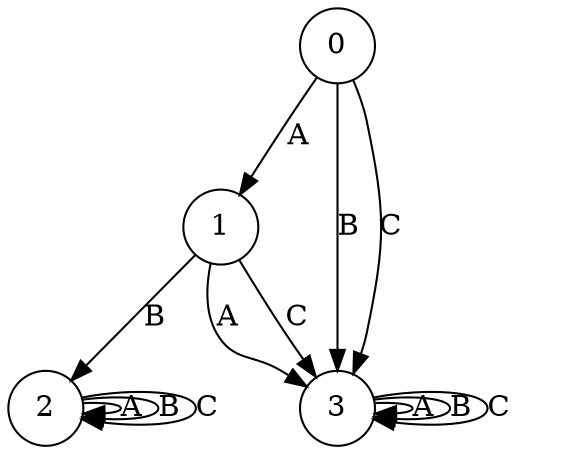 digraph g {
  node [shape=circle];
  0 -> 1 [label=A]
  0 -> 3 [label=B]
  0 -> 3 [label=C]
  1 -> 3 [label=A]
  1 -> 2 [label=B]
  1 -> 3 [label=C]
  2 -> 2 [label=A]
  2 -> 2 [label=B]
  2 -> 2 [label=C]
  3 -> 3 [label=A]
  3 -> 3 [label=B]
  3 -> 3 [label=C]
}
